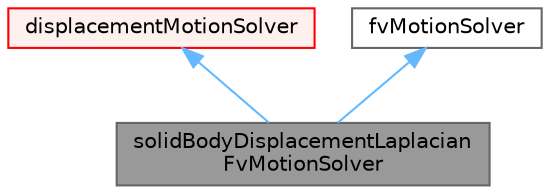 digraph "solidBodyDisplacementLaplacianFvMotionSolver"
{
 // LATEX_PDF_SIZE
  bgcolor="transparent";
  edge [fontname=Helvetica,fontsize=10,labelfontname=Helvetica,labelfontsize=10];
  node [fontname=Helvetica,fontsize=10,shape=box,height=0.2,width=0.4];
  Node1 [id="Node000001",label="solidBodyDisplacementLaplacian\lFvMotionSolver",height=0.2,width=0.4,color="gray40", fillcolor="grey60", style="filled", fontcolor="black",tooltip="Applies Laplacian displacement solving on top of a transformation of the initial points using a solid..."];
  Node2 -> Node1 [id="edge1_Node000001_Node000002",dir="back",color="steelblue1",style="solid",tooltip=" "];
  Node2 [id="Node000002",label="displacementMotionSolver",height=0.2,width=0.4,color="red", fillcolor="#FFF0F0", style="filled",URL="$classFoam_1_1displacementMotionSolver.html",tooltip="Virtual base class for displacement motion solver."];
  Node15 -> Node1 [id="edge2_Node000001_Node000015",dir="back",color="steelblue1",style="solid",tooltip=" "];
  Node15 [id="Node000015",label="fvMotionSolver",height=0.2,width=0.4,color="gray40", fillcolor="white", style="filled",URL="$classFoam_1_1fvMotionSolver.html",tooltip="Base class for fvMesh based motionSolvers."];
}
